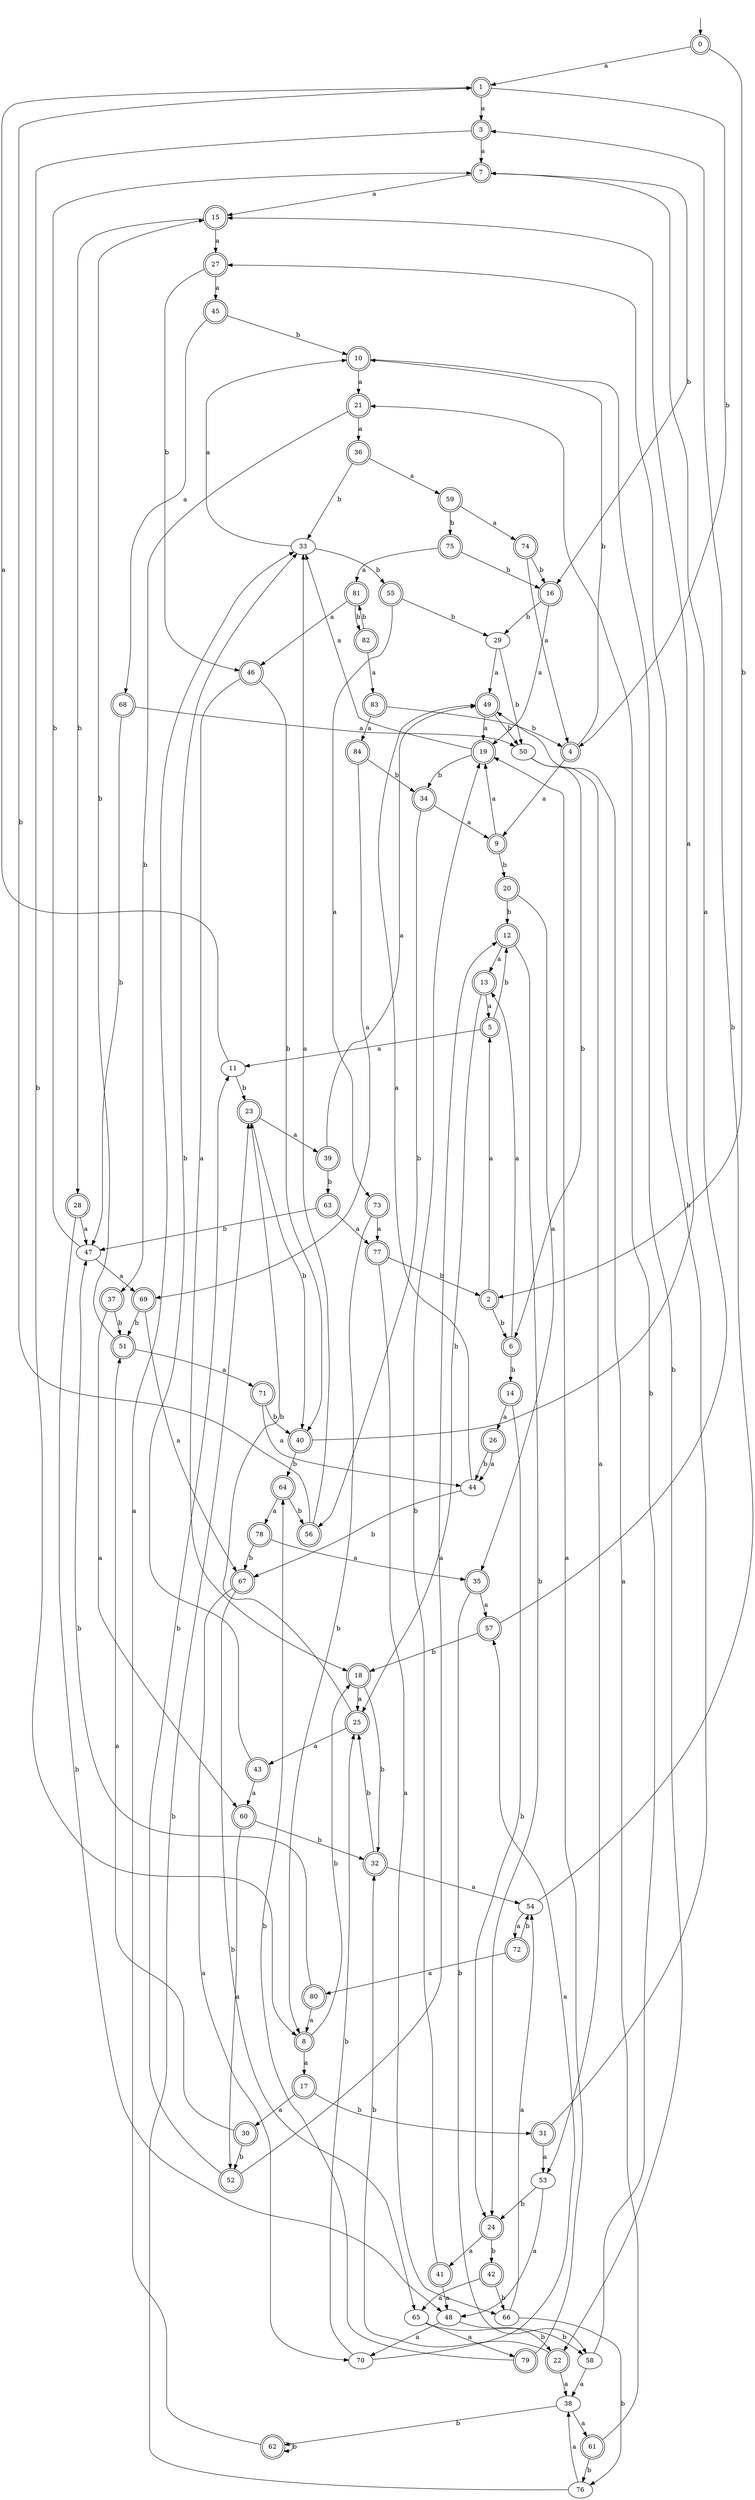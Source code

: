 digraph RandomDFA {
  __start0 [label="", shape=none];
  __start0 -> 0 [label=""];
  0 [shape=circle] [shape=doublecircle]
  0 -> 1 [label="a"]
  0 -> 2 [label="b"]
  1 [shape=doublecircle]
  1 -> 3 [label="a"]
  1 -> 4 [label="b"]
  2 [shape=doublecircle]
  2 -> 5 [label="a"]
  2 -> 6 [label="b"]
  3 [shape=doublecircle]
  3 -> 7 [label="a"]
  3 -> 8 [label="b"]
  4 [shape=doublecircle]
  4 -> 9 [label="a"]
  4 -> 10 [label="b"]
  5 [shape=doublecircle]
  5 -> 11 [label="a"]
  5 -> 12 [label="b"]
  6 [shape=doublecircle]
  6 -> 13 [label="a"]
  6 -> 14 [label="b"]
  7 [shape=doublecircle]
  7 -> 15 [label="a"]
  7 -> 16 [label="b"]
  8 [shape=doublecircle]
  8 -> 17 [label="a"]
  8 -> 18 [label="b"]
  9 [shape=doublecircle]
  9 -> 19 [label="a"]
  9 -> 20 [label="b"]
  10 [shape=doublecircle]
  10 -> 21 [label="a"]
  10 -> 22 [label="b"]
  11
  11 -> 1 [label="a"]
  11 -> 23 [label="b"]
  12 [shape=doublecircle]
  12 -> 13 [label="a"]
  12 -> 24 [label="b"]
  13 [shape=doublecircle]
  13 -> 5 [label="a"]
  13 -> 25 [label="b"]
  14 [shape=doublecircle]
  14 -> 26 [label="a"]
  14 -> 24 [label="b"]
  15 [shape=doublecircle]
  15 -> 27 [label="a"]
  15 -> 28 [label="b"]
  16 [shape=doublecircle]
  16 -> 19 [label="a"]
  16 -> 29 [label="b"]
  17 [shape=doublecircle]
  17 -> 30 [label="a"]
  17 -> 31 [label="b"]
  18 [shape=doublecircle]
  18 -> 25 [label="a"]
  18 -> 32 [label="b"]
  19 [shape=doublecircle]
  19 -> 33 [label="a"]
  19 -> 34 [label="b"]
  20 [shape=doublecircle]
  20 -> 35 [label="a"]
  20 -> 12 [label="b"]
  21 [shape=doublecircle]
  21 -> 36 [label="a"]
  21 -> 37 [label="b"]
  22 [shape=doublecircle]
  22 -> 38 [label="a"]
  22 -> 32 [label="b"]
  23 [shape=doublecircle]
  23 -> 39 [label="a"]
  23 -> 40 [label="b"]
  24 [shape=doublecircle]
  24 -> 41 [label="a"]
  24 -> 42 [label="b"]
  25 [shape=doublecircle]
  25 -> 43 [label="a"]
  25 -> 23 [label="b"]
  26 [shape=doublecircle]
  26 -> 44 [label="a"]
  26 -> 44 [label="b"]
  27 [shape=doublecircle]
  27 -> 45 [label="a"]
  27 -> 46 [label="b"]
  28 [shape=doublecircle]
  28 -> 47 [label="a"]
  28 -> 48 [label="b"]
  29
  29 -> 49 [label="a"]
  29 -> 50 [label="b"]
  30 [shape=doublecircle]
  30 -> 51 [label="a"]
  30 -> 52 [label="b"]
  31 [shape=doublecircle]
  31 -> 53 [label="a"]
  31 -> 27 [label="b"]
  32 [shape=doublecircle]
  32 -> 54 [label="a"]
  32 -> 25 [label="b"]
  33
  33 -> 10 [label="a"]
  33 -> 55 [label="b"]
  34 [shape=doublecircle]
  34 -> 9 [label="a"]
  34 -> 56 [label="b"]
  35 [shape=doublecircle]
  35 -> 57 [label="a"]
  35 -> 58 [label="b"]
  36 [shape=doublecircle]
  36 -> 59 [label="a"]
  36 -> 33 [label="b"]
  37 [shape=doublecircle]
  37 -> 60 [label="a"]
  37 -> 51 [label="b"]
  38
  38 -> 61 [label="a"]
  38 -> 62 [label="b"]
  39 [shape=doublecircle]
  39 -> 49 [label="a"]
  39 -> 63 [label="b"]
  40 [shape=doublecircle]
  40 -> 15 [label="a"]
  40 -> 64 [label="b"]
  41 [shape=doublecircle]
  41 -> 48 [label="a"]
  41 -> 19 [label="b"]
  42 [shape=doublecircle]
  42 -> 65 [label="a"]
  42 -> 66 [label="b"]
  43 [shape=doublecircle]
  43 -> 60 [label="a"]
  43 -> 33 [label="b"]
  44
  44 -> 49 [label="a"]
  44 -> 67 [label="b"]
  45 [shape=doublecircle]
  45 -> 68 [label="a"]
  45 -> 10 [label="b"]
  46 [shape=doublecircle]
  46 -> 18 [label="a"]
  46 -> 40 [label="b"]
  47
  47 -> 69 [label="a"]
  47 -> 7 [label="b"]
  48
  48 -> 70 [label="a"]
  48 -> 22 [label="b"]
  49 [shape=doublecircle]
  49 -> 19 [label="a"]
  49 -> 50 [label="b"]
  50
  50 -> 53 [label="a"]
  50 -> 6 [label="b"]
  51 [shape=doublecircle]
  51 -> 71 [label="a"]
  51 -> 15 [label="b"]
  52 [shape=doublecircle]
  52 -> 12 [label="a"]
  52 -> 11 [label="b"]
  53
  53 -> 48 [label="a"]
  53 -> 24 [label="b"]
  54
  54 -> 72 [label="a"]
  54 -> 3 [label="b"]
  55 [shape=doublecircle]
  55 -> 73 [label="a"]
  55 -> 29 [label="b"]
  56 [shape=doublecircle]
  56 -> 33 [label="a"]
  56 -> 1 [label="b"]
  57 [shape=doublecircle]
  57 -> 7 [label="a"]
  57 -> 18 [label="b"]
  58
  58 -> 38 [label="a"]
  58 -> 21 [label="b"]
  59 [shape=doublecircle]
  59 -> 74 [label="a"]
  59 -> 75 [label="b"]
  60 [shape=doublecircle]
  60 -> 52 [label="a"]
  60 -> 32 [label="b"]
  61 [shape=doublecircle]
  61 -> 49 [label="a"]
  61 -> 76 [label="b"]
  62 [shape=doublecircle]
  62 -> 33 [label="a"]
  62 -> 62 [label="b"]
  63 [shape=doublecircle]
  63 -> 77 [label="a"]
  63 -> 47 [label="b"]
  64 [shape=doublecircle]
  64 -> 78 [label="a"]
  64 -> 56 [label="b"]
  65
  65 -> 79 [label="a"]
  65 -> 58 [label="b"]
  66
  66 -> 54 [label="a"]
  66 -> 76 [label="b"]
  67 [shape=doublecircle]
  67 -> 70 [label="a"]
  67 -> 65 [label="b"]
  68 [shape=doublecircle]
  68 -> 50 [label="a"]
  68 -> 47 [label="b"]
  69 [shape=doublecircle]
  69 -> 67 [label="a"]
  69 -> 51 [label="b"]
  70
  70 -> 57 [label="a"]
  70 -> 25 [label="b"]
  71 [shape=doublecircle]
  71 -> 44 [label="a"]
  71 -> 40 [label="b"]
  72 [shape=doublecircle]
  72 -> 80 [label="a"]
  72 -> 54 [label="b"]
  73 [shape=doublecircle]
  73 -> 77 [label="a"]
  73 -> 8 [label="b"]
  74 [shape=doublecircle]
  74 -> 4 [label="a"]
  74 -> 16 [label="b"]
  75 [shape=doublecircle]
  75 -> 81 [label="a"]
  75 -> 16 [label="b"]
  76
  76 -> 38 [label="a"]
  76 -> 23 [label="b"]
  77 [shape=doublecircle]
  77 -> 66 [label="a"]
  77 -> 2 [label="b"]
  78 [shape=doublecircle]
  78 -> 35 [label="a"]
  78 -> 67 [label="b"]
  79 [shape=doublecircle]
  79 -> 19 [label="a"]
  79 -> 64 [label="b"]
  80 [shape=doublecircle]
  80 -> 8 [label="a"]
  80 -> 47 [label="b"]
  81 [shape=doublecircle]
  81 -> 46 [label="a"]
  81 -> 82 [label="b"]
  82 [shape=doublecircle]
  82 -> 83 [label="a"]
  82 -> 81 [label="b"]
  83 [shape=doublecircle]
  83 -> 84 [label="a"]
  83 -> 4 [label="b"]
  84 [shape=doublecircle]
  84 -> 69 [label="a"]
  84 -> 34 [label="b"]
}
